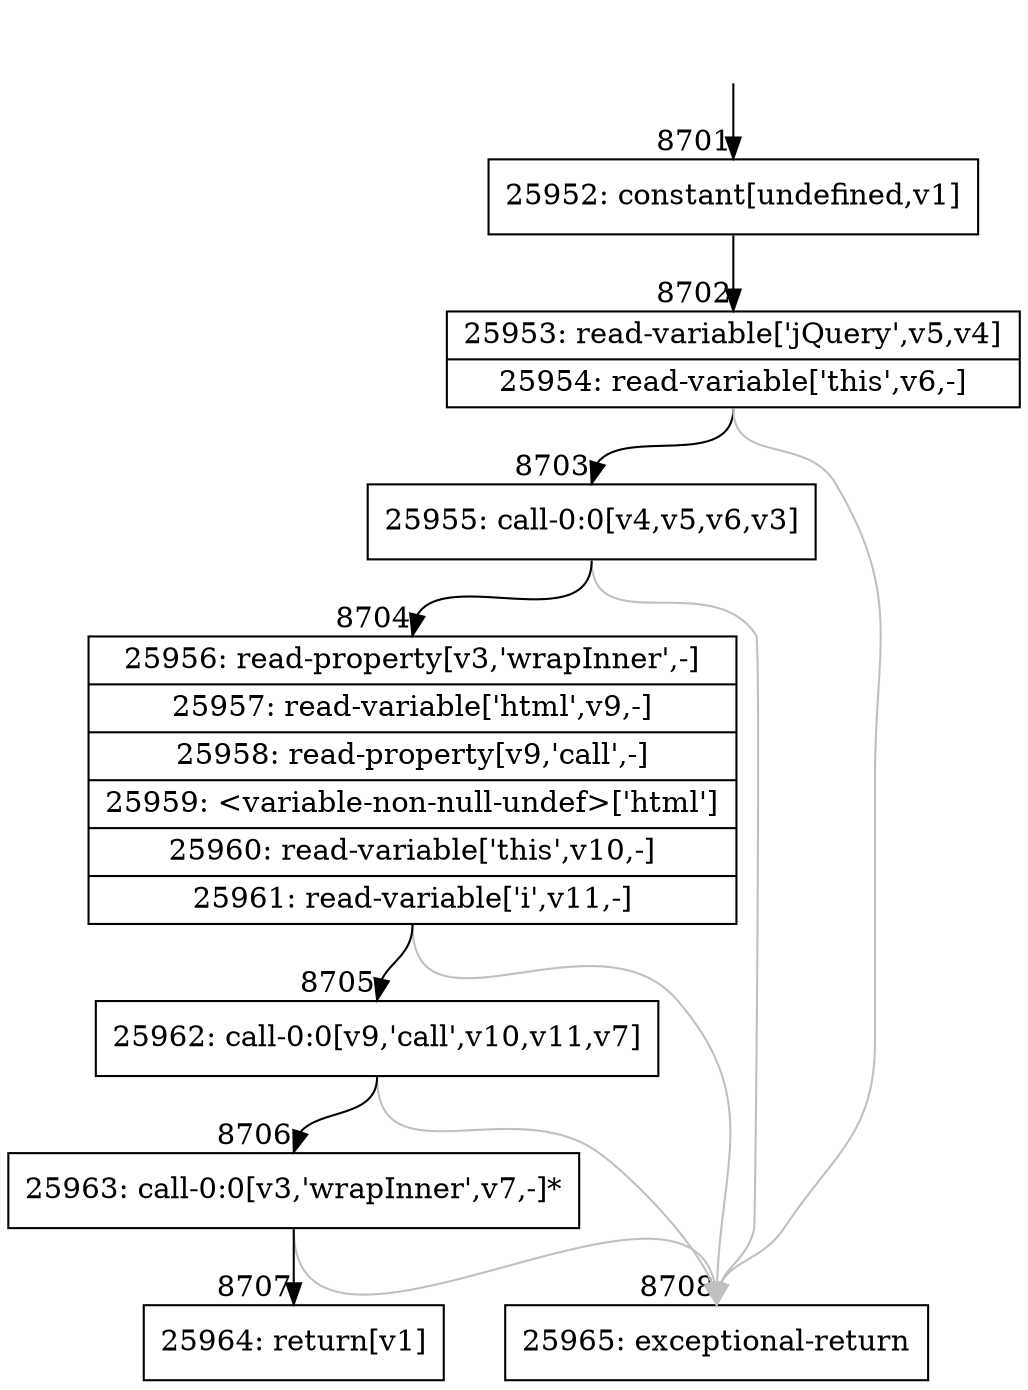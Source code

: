 digraph {
rankdir="TD"
BB_entry532[shape=none,label=""];
BB_entry532 -> BB8701 [tailport=s, headport=n, headlabel="    8701"]
BB8701 [shape=record label="{25952: constant[undefined,v1]}" ] 
BB8701 -> BB8702 [tailport=s, headport=n, headlabel="      8702"]
BB8702 [shape=record label="{25953: read-variable['jQuery',v5,v4]|25954: read-variable['this',v6,-]}" ] 
BB8702 -> BB8703 [tailport=s, headport=n, headlabel="      8703"]
BB8702 -> BB8708 [tailport=s, headport=n, color=gray, headlabel="      8708"]
BB8703 [shape=record label="{25955: call-0:0[v4,v5,v6,v3]}" ] 
BB8703 -> BB8704 [tailport=s, headport=n, headlabel="      8704"]
BB8703 -> BB8708 [tailport=s, headport=n, color=gray]
BB8704 [shape=record label="{25956: read-property[v3,'wrapInner',-]|25957: read-variable['html',v9,-]|25958: read-property[v9,'call',-]|25959: \<variable-non-null-undef\>['html']|25960: read-variable['this',v10,-]|25961: read-variable['i',v11,-]}" ] 
BB8704 -> BB8705 [tailport=s, headport=n, headlabel="      8705"]
BB8704 -> BB8708 [tailport=s, headport=n, color=gray]
BB8705 [shape=record label="{25962: call-0:0[v9,'call',v10,v11,v7]}" ] 
BB8705 -> BB8706 [tailport=s, headport=n, headlabel="      8706"]
BB8705 -> BB8708 [tailport=s, headport=n, color=gray]
BB8706 [shape=record label="{25963: call-0:0[v3,'wrapInner',v7,-]*}" ] 
BB8706 -> BB8707 [tailport=s, headport=n, headlabel="      8707"]
BB8706 -> BB8708 [tailport=s, headport=n, color=gray]
BB8707 [shape=record label="{25964: return[v1]}" ] 
BB8708 [shape=record label="{25965: exceptional-return}" ] 
}
